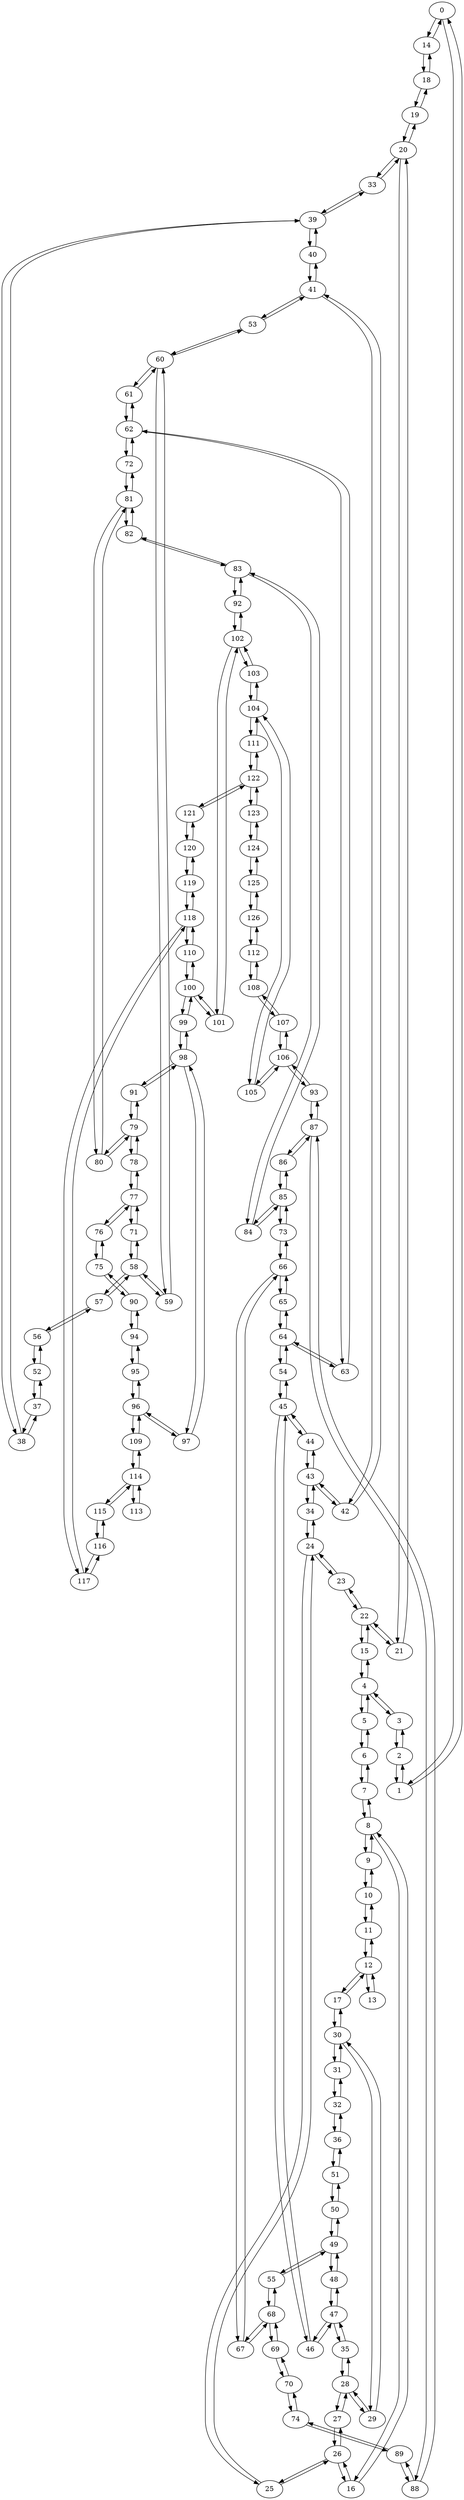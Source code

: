 strict digraph "CNOT error" {
	0 -> 14	["CNOT error"=0.0218];
	0 -> 1	["CNOT error"=1.0];
	14 -> 0	["CNOT error"=0.0218];
	14 -> 18	["CNOT error"=0.00739];
	1 -> 0	["CNOT error"=1.0];
	1 -> 2	["CNOT error"=0.00672];
	2 -> 1	["CNOT error"=0.00672];
	2 -> 3	["CNOT error"=0.00534];
	3 -> 2	["CNOT error"=0.00534];
	3 -> 4	["CNOT error"=1.0];
	4 -> 3	["CNOT error"=1.0];
	4 -> 15	["CNOT error"=0.01106];
	4 -> 5	["CNOT error"=0.00929];
	15 -> 4	["CNOT error"=0.01106];
	15 -> 22	["CNOT error"=0.0142];
	5 -> 4	["CNOT error"=0.00929];
	5 -> 6	["CNOT error"=0.01046];
	6 -> 5	["CNOT error"=0.01046];
	6 -> 7	["CNOT error"=0.01251];
	7 -> 6	["CNOT error"=0.01251];
	7 -> 8	["CNOT error"=1.0];
	8 -> 7	["CNOT error"=1.0];
	8 -> 16	["CNOT error"=0.00973];
	8 -> 9	["CNOT error"=0.02375];
	16 -> 8	["CNOT error"=0.00973];
	16 -> 26	["CNOT error"=1.0];
	9 -> 8	["CNOT error"=0.02375];
	9 -> 10	["CNOT error"=0.00923];
	10 -> 9	["CNOT error"=0.00923];
	10 -> 11	["CNOT error"=1.0];
	11 -> 10	["CNOT error"=1.0];
	11 -> 12	["CNOT error"=0.04618];
	12 -> 11	["CNOT error"=0.04618];
	12 -> 13	["CNOT error"=0.00611];
	12 -> 17	["CNOT error"=1.0];
	13 -> 12	["CNOT error"=0.00611];
	17 -> 12	["CNOT error"=1.0];
	17 -> 30	["CNOT error"=0.02143];
	18 -> 14	["CNOT error"=0.00739];
	18 -> 19	["CNOT error"=1.0];
	22 -> 15	["CNOT error"=0.0142];
	22 -> 21	["CNOT error"=0.00552];
	22 -> 23	["CNOT error"=1.0];
	26 -> 16	["CNOT error"=1.0];
	26 -> 25	["CNOT error"=0.01222];
	26 -> 27	["CNOT error"=0.01218];
	30 -> 17	["CNOT error"=0.02143];
	30 -> 29	["CNOT error"=1.0];
	30 -> 31	["CNOT error"=0.01364];
	19 -> 18	["CNOT error"=1.0];
	19 -> 20	["CNOT error"=0.00617];
	20 -> 19	["CNOT error"=0.00617];
	20 -> 21	["CNOT error"=0.015];
	20 -> 33	["CNOT error"=1.0];
	21 -> 22	["CNOT error"=0.00552];
	21 -> 20	["CNOT error"=0.015];
	33 -> 20	["CNOT error"=1.0];
	33 -> 39	["CNOT error"=0.02809];
	23 -> 22	["CNOT error"=1.0];
	23 -> 24	["CNOT error"=0.01439];
	24 -> 23	["CNOT error"=0.01439];
	24 -> 34	["CNOT error"=0.00955];
	24 -> 25	["CNOT error"=1.0];
	34 -> 24	["CNOT error"=0.00955];
	34 -> 43	["CNOT error"=1.0];
	25 -> 26	["CNOT error"=0.01222];
	25 -> 24	["CNOT error"=1.0];
	27 -> 26	["CNOT error"=0.01218];
	27 -> 28	["CNOT error"=1.0];
	28 -> 27	["CNOT error"=1.0];
	28 -> 29	["CNOT error"=0.01468];
	28 -> 35	["CNOT error"=0.01497];
	29 -> 30	["CNOT error"=1.0];
	29 -> 28	["CNOT error"=0.01468];
	35 -> 28	["CNOT error"=0.01497];
	35 -> 47	["CNOT error"=0.01443];
	31 -> 30	["CNOT error"=0.01364];
	31 -> 32	["CNOT error"=0.00884];
	32 -> 31	["CNOT error"=0.00884];
	32 -> 36	["CNOT error"=1.0];
	36 -> 32	["CNOT error"=1.0];
	36 -> 51	["CNOT error"=0.00801];
	39 -> 33	["CNOT error"=0.02809];
	39 -> 38	["CNOT error"=0.0142];
	39 -> 40	["CNOT error"=1.0];
	43 -> 34	["CNOT error"=1.0];
	43 -> 42	["CNOT error"=0.00876];
	43 -> 44	["CNOT error"=0.00759];
	47 -> 35	["CNOT error"=0.01443];
	47 -> 46	["CNOT error"=1.0];
	47 -> 48	["CNOT error"=0.01345];
	51 -> 36	["CNOT error"=0.00801];
	51 -> 50	["CNOT error"=1.0];
	37 -> 52	["CNOT error"=0.0136];
	37 -> 38	["CNOT error"=1.0];
	52 -> 37	["CNOT error"=0.0136];
	52 -> 56	["CNOT error"=1.0];
	38 -> 39	["CNOT error"=0.0142];
	38 -> 37	["CNOT error"=1.0];
	40 -> 39	["CNOT error"=1.0];
	40 -> 41	["CNOT error"=0.01397];
	41 -> 40	["CNOT error"=0.01397];
	41 -> 53	["CNOT error"=0.00444];
	41 -> 42	["CNOT error"=1.0];
	53 -> 41	["CNOT error"=0.00444];
	53 -> 60	["CNOT error"=0.00599];
	42 -> 43	["CNOT error"=0.00876];
	42 -> 41	["CNOT error"=1.0];
	44 -> 43	["CNOT error"=0.00759];
	44 -> 45	["CNOT error"=0.00897];
	45 -> 44	["CNOT error"=0.00897];
	45 -> 46	["CNOT error"=0.00874];
	45 -> 54	["CNOT error"=1.0];
	46 -> 47	["CNOT error"=1.0];
	46 -> 45	["CNOT error"=0.00874];
	54 -> 45	["CNOT error"=1.0];
	54 -> 64	["CNOT error"=0.01063];
	48 -> 47	["CNOT error"=0.01345];
	48 -> 49	["CNOT error"=0.00813];
	49 -> 48	["CNOT error"=0.00813];
	49 -> 50	["CNOT error"=0.24191];
	49 -> 55	["CNOT error"=1.0];
	50 -> 51	["CNOT error"=1.0];
	50 -> 49	["CNOT error"=0.24191];
	55 -> 49	["CNOT error"=1.0];
	55 -> 68	["CNOT error"=0.00819];
	56 -> 52	["CNOT error"=1.0];
	56 -> 57	["CNOT error"=0.02457];
	60 -> 53	["CNOT error"=0.00599];
	60 -> 59	["CNOT error"=0.01477];
	60 -> 61	["CNOT error"=1.0];
	64 -> 54	["CNOT error"=0.01063];
	64 -> 63	["CNOT error"=0.00954];
	64 -> 65	["CNOT error"=1.0];
	68 -> 55	["CNOT error"=0.00819];
	68 -> 67	["CNOT error"=0.01783];
	68 -> 69	["CNOT error"=1.0];
	57 -> 56	["CNOT error"=0.02457];
	57 -> 58	["CNOT error"=0.01471];
	58 -> 57	["CNOT error"=0.01471];
	58 -> 71	["CNOT error"=0.01944];
	58 -> 59	["CNOT error"=1.0];
	71 -> 58	["CNOT error"=0.01944];
	71 -> 77	["CNOT error"=0.01427];
	59 -> 60	["CNOT error"=0.01477];
	59 -> 58	["CNOT error"=1.0];
	61 -> 60	["CNOT error"=1.0];
	61 -> 62	["CNOT error"=0.01018];
	62 -> 61	["CNOT error"=0.01018];
	62 -> 63	["CNOT error"=0.00843];
	62 -> 72	["CNOT error"=1.0];
	63 -> 64	["CNOT error"=0.00954];
	63 -> 62	["CNOT error"=0.00843];
	72 -> 62	["CNOT error"=1.0];
	72 -> 81	["CNOT error"=0.00823];
	65 -> 64	["CNOT error"=1.0];
	65 -> 66	["CNOT error"=0.02245];
	66 -> 65	["CNOT error"=0.02245];
	66 -> 67	["CNOT error"=0.01801];
	66 -> 73	["CNOT error"=1.0];
	67 -> 68	["CNOT error"=0.01783];
	67 -> 66	["CNOT error"=0.01801];
	73 -> 66	["CNOT error"=1.0];
	73 -> 85	["CNOT error"=0.01181];
	69 -> 68	["CNOT error"=1.0];
	69 -> 70	["CNOT error"=0.00965];
	70 -> 69	["CNOT error"=0.00965];
	70 -> 74	["CNOT error"=0.0078];
	74 -> 70	["CNOT error"=0.0078];
	74 -> 89	["CNOT error"=0.00623];
	77 -> 71	["CNOT error"=0.01427];
	77 -> 76	["CNOT error"=0.0094];
	77 -> 78	["CNOT error"=1.0];
	81 -> 72	["CNOT error"=0.00823];
	81 -> 80	["CNOT error"=1.0];
	81 -> 82	["CNOT error"=0.00819];
	85 -> 73	["CNOT error"=0.01181];
	85 -> 84	["CNOT error"=0.00727];
	85 -> 86	["CNOT error"=1.0];
	89 -> 74	["CNOT error"=0.00623];
	89 -> 88	["CNOT error"=1.0];
	75 -> 76	["CNOT error"=0.00811];
	75 -> 90	["CNOT error"=1.0];
	76 -> 77	["CNOT error"=0.0094];
	76 -> 75	["CNOT error"=0.00811];
	90 -> 75	["CNOT error"=1.0];
	90 -> 94	["CNOT error"=0.0071];
	78 -> 77	["CNOT error"=1.0];
	78 -> 79	["CNOT error"=0.00897];
	79 -> 78	["CNOT error"=0.00897];
	79 -> 80	["CNOT error"=0.01275];
	79 -> 91	["CNOT error"=1.0];
	80 -> 81	["CNOT error"=1.0];
	80 -> 79	["CNOT error"=0.01275];
	91 -> 79	["CNOT error"=1.0];
	91 -> 98	["CNOT error"=0.01113];
	82 -> 81	["CNOT error"=0.00819];
	82 -> 83	["CNOT error"=1.0];
	83 -> 82	["CNOT error"=1.0];
	83 -> 92	["CNOT error"=0.00842];
	83 -> 84	["CNOT error"=0.01145];
	92 -> 83	["CNOT error"=0.00842];
	92 -> 102	["CNOT error"=0.01619];
	84 -> 85	["CNOT error"=0.00727];
	84 -> 83	["CNOT error"=0.01145];
	86 -> 85	["CNOT error"=1.0];
	86 -> 87	["CNOT error"=0.03262];
	87 -> 86	["CNOT error"=0.03262];
	87 -> 88	["CNOT error"=0.01243];
	87 -> 93	["CNOT error"=1.0];
	88 -> 89	["CNOT error"=1.0];
	88 -> 87	["CNOT error"=0.01243];
	93 -> 87	["CNOT error"=1.0];
	93 -> 106	["CNOT error"=0.01525];
	94 -> 90	["CNOT error"=0.0071];
	94 -> 95	["CNOT error"=0.02179];
	98 -> 91	["CNOT error"=0.01113];
	98 -> 97	["CNOT error"=1.0];
	98 -> 99	["CNOT error"=0.01443];
	102 -> 92	["CNOT error"=0.01619];
	102 -> 101	["CNOT error"=0.01196];
	102 -> 103	["CNOT error"=1.0];
	106 -> 93	["CNOT error"=0.01525];
	106 -> 105	["CNOT error"=0.01342];
	106 -> 107	["CNOT error"=1.0];
	95 -> 94	["CNOT error"=0.02179];
	95 -> 96	["CNOT error"=1.0];
	96 -> 95	["CNOT error"=1.0];
	96 -> 109	["CNOT error"=0.01314];
	96 -> 97	["CNOT error"=0.01383];
	109 -> 96	["CNOT error"=0.01314];
	109 -> 114	["CNOT error"=0.01012];
	97 -> 98	["CNOT error"=1.0];
	97 -> 96	["CNOT error"=0.01383];
	99 -> 98	["CNOT error"=0.01443];
	99 -> 100	["CNOT error"=0.01275];
	100 -> 99	["CNOT error"=0.01275];
	100 -> 110	["CNOT error"=0.00838];
	100 -> 101	["CNOT error"=1.0];
	110 -> 100	["CNOT error"=0.00838];
	110 -> 118	["CNOT error"=0.01014];
	101 -> 102	["CNOT error"=0.01196];
	101 -> 100	["CNOT error"=1.0];
	103 -> 102	["CNOT error"=1.0];
	103 -> 104	["CNOT error"=0.02094];
	104 -> 103	["CNOT error"=0.02094];
	104 -> 111	["CNOT error"=0.01155];
	104 -> 105	["CNOT error"=1.0];
	111 -> 104	["CNOT error"=0.01155];
	111 -> 122	["CNOT error"=1.0];
	105 -> 106	["CNOT error"=0.01342];
	105 -> 104	["CNOT error"=1.0];
	107 -> 106	["CNOT error"=1.0];
	107 -> 108	["CNOT error"=0.01803];
	108 -> 107	["CNOT error"=0.01803];
	108 -> 112	["CNOT error"=0.00815];
	112 -> 108	["CNOT error"=0.00815];
	112 -> 126	["CNOT error"=1.0];
	114 -> 109	["CNOT error"=0.01012];
	114 -> 113	["CNOT error"=0.00562];
	114 -> 115	["CNOT error"=1.0];
	118 -> 110	["CNOT error"=0.01014];
	118 -> 117	["CNOT error"=1.0];
	118 -> 119	["CNOT error"=0.00669];
	122 -> 111	["CNOT error"=1.0];
	122 -> 121	["CNOT error"=0.00968];
	122 -> 123	["CNOT error"=0.00823];
	126 -> 112	["CNOT error"=1.0];
	126 -> 125	["CNOT error"=0.02891];
	113 -> 114	["CNOT error"=0.00562];
	115 -> 114	["CNOT error"=1.0];
	115 -> 116	["CNOT error"=0.00798];
	116 -> 115	["CNOT error"=0.00798];
	116 -> 117	["CNOT error"=0.00681];
	117 -> 118	["CNOT error"=1.0];
	117 -> 116	["CNOT error"=0.00681];
	119 -> 118	["CNOT error"=0.00669];
	119 -> 120	["CNOT error"=1.0];
	120 -> 119	["CNOT error"=1.0];
	120 -> 121	["CNOT error"=0.00747];
	121 -> 122	["CNOT error"=0.00968];
	121 -> 120	["CNOT error"=0.00747];
	123 -> 122	["CNOT error"=0.00823];
	123 -> 124	["CNOT error"=0.01127];
	124 -> 123	["CNOT error"=0.01127];
	124 -> 125	["CNOT error"=1.0];
	125 -> 126	["CNOT error"=0.02891];
	125 -> 124	["CNOT error"=1.0];
}
